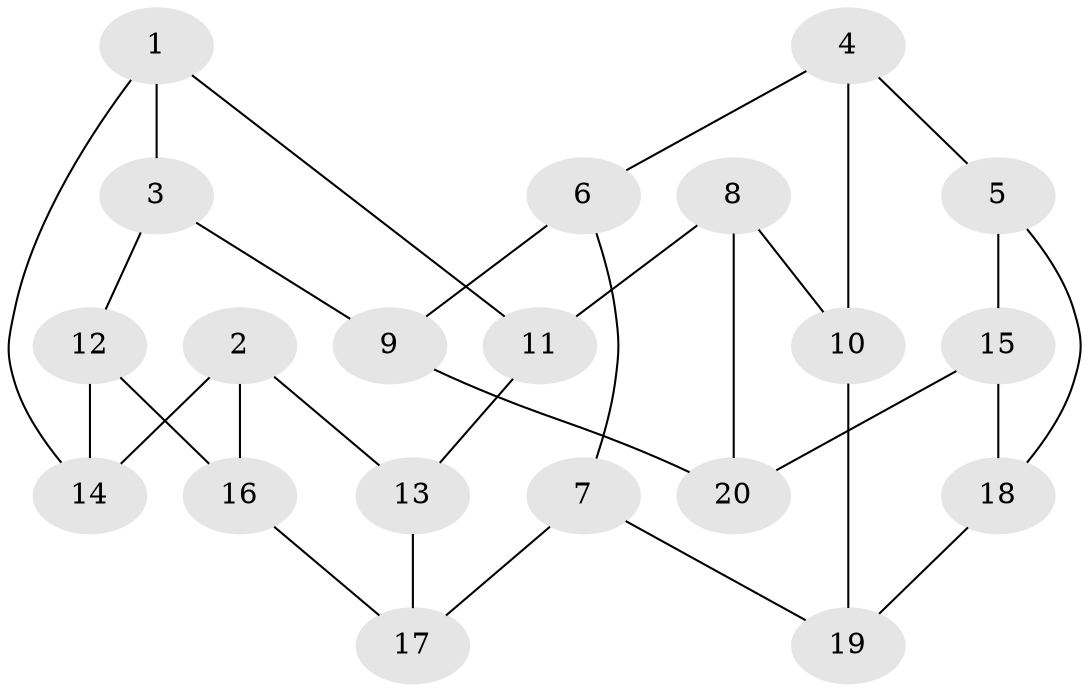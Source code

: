 // Generated by graph-tools (version 1.1) at 2025/46/02/15/25 05:46:28]
// undirected, 20 vertices, 30 edges
graph export_dot {
graph [start="1"]
  node [color=gray90,style=filled];
  1;
  2;
  3;
  4;
  5;
  6;
  7;
  8;
  9;
  10;
  11;
  12;
  13;
  14;
  15;
  16;
  17;
  18;
  19;
  20;
  1 -- 14;
  1 -- 3;
  1 -- 11;
  2 -- 16;
  2 -- 14;
  2 -- 13;
  3 -- 9;
  3 -- 12;
  4 -- 5;
  4 -- 10;
  4 -- 6;
  5 -- 18;
  5 -- 15;
  6 -- 9;
  6 -- 7;
  7 -- 17;
  7 -- 19;
  8 -- 10;
  8 -- 20;
  8 -- 11;
  9 -- 20;
  10 -- 19;
  11 -- 13;
  12 -- 16;
  12 -- 14;
  13 -- 17;
  15 -- 20;
  15 -- 18;
  16 -- 17;
  18 -- 19;
}
